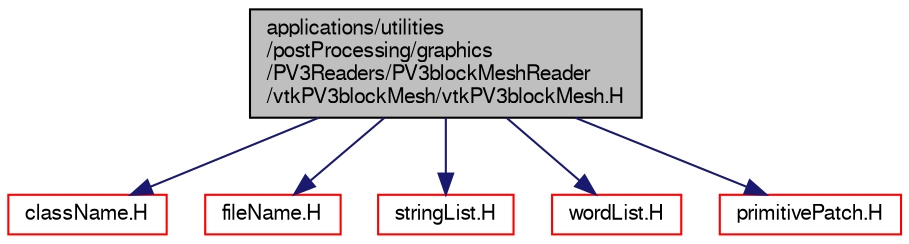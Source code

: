 digraph "applications/utilities/postProcessing/graphics/PV3Readers/PV3blockMeshReader/vtkPV3blockMesh/vtkPV3blockMesh.H"
{
  bgcolor="transparent";
  edge [fontname="FreeSans",fontsize="10",labelfontname="FreeSans",labelfontsize="10"];
  node [fontname="FreeSans",fontsize="10",shape=record];
  Node0 [label="applications/utilities\l/postProcessing/graphics\l/PV3Readers/PV3blockMeshReader\l/vtkPV3blockMesh/vtkPV3blockMesh.H",height=0.2,width=0.4,color="black", fillcolor="grey75", style="filled", fontcolor="black"];
  Node0 -> Node1 [color="midnightblue",fontsize="10",style="solid",fontname="FreeSans"];
  Node1 [label="className.H",height=0.2,width=0.4,color="red",URL="$a09335.html",tooltip="Macro definitions for declaring ClassName(), NamespaceName(), etc. "];
  Node0 -> Node21 [color="midnightblue",fontsize="10",style="solid",fontname="FreeSans"];
  Node21 [label="fileName.H",height=0.2,width=0.4,color="red",URL="$a12584.html"];
  Node0 -> Node23 [color="midnightblue",fontsize="10",style="solid",fontname="FreeSans"];
  Node23 [label="stringList.H",height=0.2,width=0.4,color="red",URL="$a12614.html"];
  Node0 -> Node53 [color="midnightblue",fontsize="10",style="solid",fontname="FreeSans"];
  Node53 [label="wordList.H",height=0.2,width=0.4,color="red",URL="$a12623.html"];
  Node0 -> Node54 [color="midnightblue",fontsize="10",style="solid",fontname="FreeSans"];
  Node54 [label="primitivePatch.H",height=0.2,width=0.4,color="red",URL="$a11999.html"];
}
